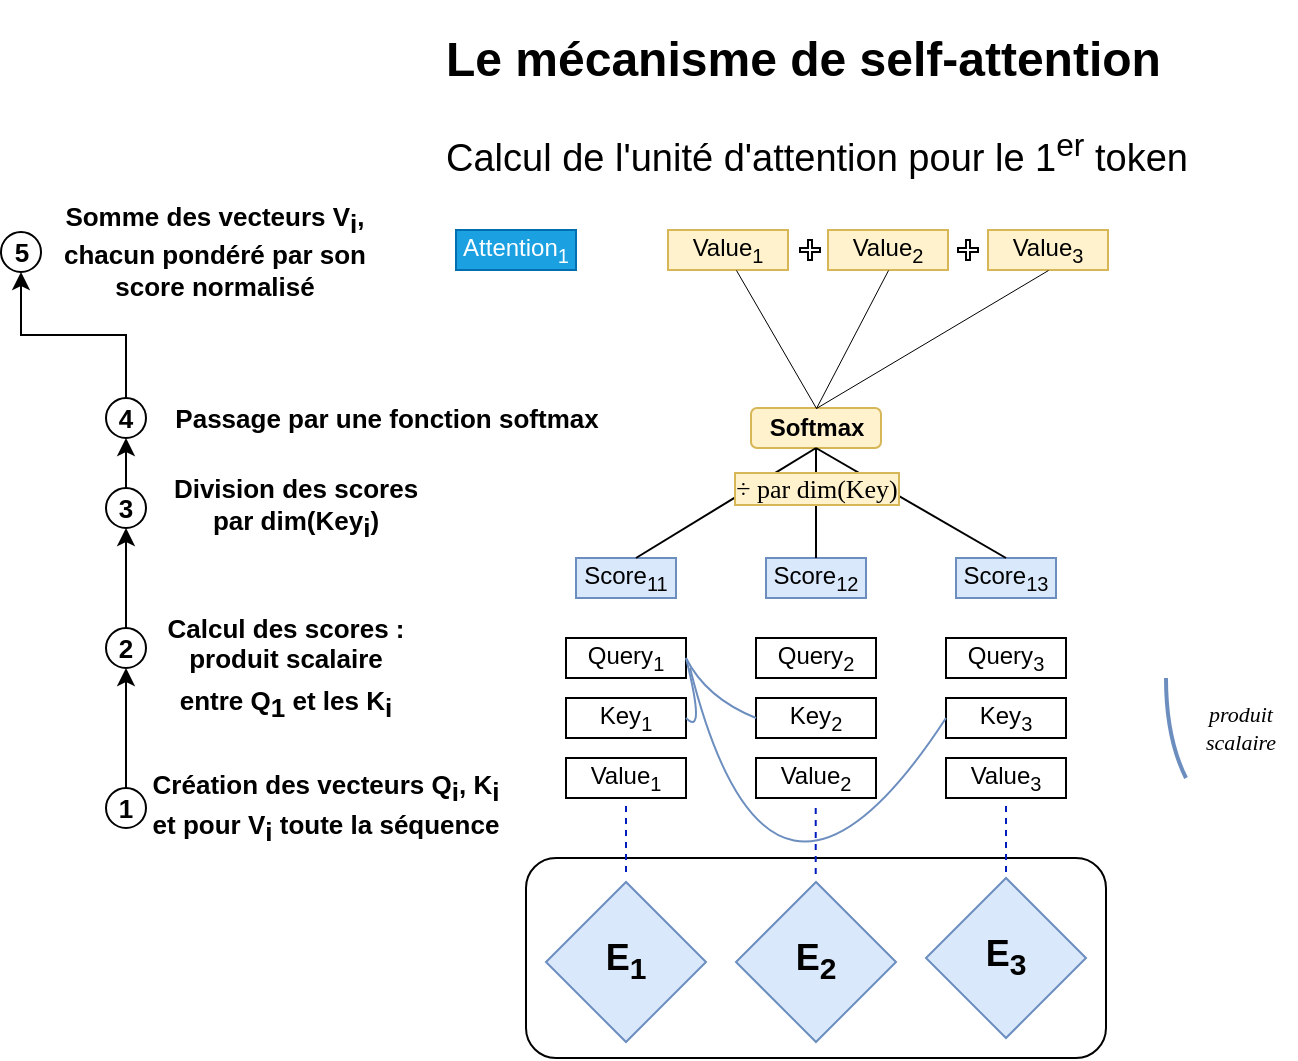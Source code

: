 <mxfile version="22.0.4" type="github">
  <diagram name="Page-1" id="s_K_Jd9jlDhBgt5PAwLs">
    <mxGraphModel dx="1682" dy="1714" grid="1" gridSize="10" guides="1" tooltips="1" connect="1" arrows="1" fold="1" page="1" pageScale="1" pageWidth="827" pageHeight="1169" math="0" shadow="0">
      <root>
        <mxCell id="0" />
        <mxCell id="1" parent="0" />
        <mxCell id="0n1geKt-CH7ygtrhN82R-22" value="" style="rounded=1;whiteSpace=wrap;html=1;fillColor=none;strokeWidth=1;" parent="1" vertex="1">
          <mxGeometry x="-130" y="280" width="290" height="100" as="geometry" />
        </mxCell>
        <mxCell id="0n1geKt-CH7ygtrhN82R-7" value="&lt;b&gt;&lt;font style=&quot;font-size: 18px;&quot;&gt;E&lt;sub&gt;3&lt;/sub&gt;&lt;/font&gt;&lt;/b&gt;" style="rhombus;whiteSpace=wrap;html=1;flipH=1;flipV=0;fillColor=#dae8fc;strokeColor=#6c8ebf;" parent="1" vertex="1">
          <mxGeometry x="70" y="290" width="80" height="80" as="geometry" />
        </mxCell>
        <mxCell id="0n1geKt-CH7ygtrhN82R-8" value="&lt;b&gt;&lt;font style=&quot;font-size: 18px;&quot;&gt;E&lt;sub&gt;1&lt;/sub&gt;&lt;/font&gt;&lt;/b&gt;" style="rhombus;whiteSpace=wrap;html=1;flipH=1;flipV=0;fillColor=#dae8fc;strokeColor=#6c8ebf;" parent="1" vertex="1">
          <mxGeometry x="-120" y="292" width="80" height="80" as="geometry" />
        </mxCell>
        <mxCell id="0n1geKt-CH7ygtrhN82R-9" value="&lt;b&gt;&lt;font style=&quot;font-size: 18px;&quot;&gt;E&lt;sub&gt;2&lt;/sub&gt;&lt;/font&gt;&lt;/b&gt;" style="rhombus;whiteSpace=wrap;html=1;flipH=1;flipV=0;fillColor=#dae8fc;strokeColor=#6c8ebf;" parent="1" vertex="1">
          <mxGeometry x="-25" y="292" width="80" height="80" as="geometry" />
        </mxCell>
        <mxCell id="DUlObbKQB28TVA2kBkXY-1" value="Value&lt;sub&gt;1&lt;/sub&gt;" style="rounded=0;whiteSpace=wrap;html=1;" parent="1" vertex="1">
          <mxGeometry x="-110" y="230" width="60" height="20" as="geometry" />
        </mxCell>
        <mxCell id="DUlObbKQB28TVA2kBkXY-4" value="Query&lt;sub&gt;1&lt;/sub&gt;" style="rounded=0;whiteSpace=wrap;html=1;" parent="1" vertex="1">
          <mxGeometry x="-110" y="170" width="60" height="20" as="geometry" />
        </mxCell>
        <mxCell id="DUlObbKQB28TVA2kBkXY-5" value="Key&lt;sub&gt;1&lt;/sub&gt;" style="rounded=0;whiteSpace=wrap;html=1;" parent="1" vertex="1">
          <mxGeometry x="-110" y="200" width="60" height="20" as="geometry" />
        </mxCell>
        <mxCell id="DUlObbKQB28TVA2kBkXY-30" value="Value&lt;sub&gt;3&lt;/sub&gt;" style="rounded=0;whiteSpace=wrap;html=1;" parent="1" vertex="1">
          <mxGeometry x="80" y="230" width="60" height="20" as="geometry" />
        </mxCell>
        <mxCell id="DUlObbKQB28TVA2kBkXY-31" value="Query&lt;sub&gt;3&lt;/sub&gt;" style="rounded=0;whiteSpace=wrap;html=1;" parent="1" vertex="1">
          <mxGeometry x="80" y="170" width="60" height="20" as="geometry" />
        </mxCell>
        <mxCell id="DUlObbKQB28TVA2kBkXY-32" value="Key&lt;sub&gt;3&lt;/sub&gt;" style="rounded=0;whiteSpace=wrap;html=1;" parent="1" vertex="1">
          <mxGeometry x="80" y="200" width="60" height="20" as="geometry" />
        </mxCell>
        <mxCell id="DUlObbKQB28TVA2kBkXY-33" value="Value&lt;sub&gt;2&lt;/sub&gt;" style="rounded=0;whiteSpace=wrap;html=1;" parent="1" vertex="1">
          <mxGeometry x="-15" y="230" width="60" height="20" as="geometry" />
        </mxCell>
        <mxCell id="DUlObbKQB28TVA2kBkXY-34" value="Query&lt;sub&gt;2&lt;/sub&gt;" style="rounded=0;whiteSpace=wrap;html=1;" parent="1" vertex="1">
          <mxGeometry x="-15" y="170" width="60" height="20" as="geometry" />
        </mxCell>
        <mxCell id="DUlObbKQB28TVA2kBkXY-35" value="Key&lt;sub&gt;2&lt;/sub&gt;" style="rounded=0;whiteSpace=wrap;html=1;" parent="1" vertex="1">
          <mxGeometry x="-15" y="200" width="60" height="20" as="geometry" />
        </mxCell>
        <mxCell id="DUlObbKQB28TVA2kBkXY-40" value="" style="endArrow=none;html=1;strokeColor=#6c8ebf;entryX=0;entryY=0.5;entryDx=0;entryDy=0;fillColor=#dae8fc;curved=1;" parent="1" target="DUlObbKQB28TVA2kBkXY-35" edge="1">
          <mxGeometry width="50" height="50" relative="1" as="geometry">
            <mxPoint x="-50" y="180" as="sourcePoint" />
            <mxPoint x="-20" y="210" as="targetPoint" />
            <Array as="points">
              <mxPoint x="-40" y="200" />
            </Array>
          </mxGeometry>
        </mxCell>
        <mxCell id="lgSE_r9nSHHeKoaKGLHU-2" value="" style="endArrow=none;html=1;curved=1;fillColor=#dae8fc;strokeColor=#6c8ebf;" parent="1" edge="1">
          <mxGeometry width="50" height="50" relative="1" as="geometry">
            <mxPoint x="-48" y="185" as="sourcePoint" />
            <mxPoint x="80" y="210" as="targetPoint" />
            <Array as="points">
              <mxPoint x="-8" y="345" />
            </Array>
          </mxGeometry>
        </mxCell>
        <mxCell id="lgSE_r9nSHHeKoaKGLHU-3" value="" style="endArrow=none;html=1;strokeColor=#6c8ebf;entryX=1;entryY=0.5;entryDx=0;entryDy=0;fillColor=#dae8fc;curved=1;" parent="1" target="DUlObbKQB28TVA2kBkXY-5" edge="1">
          <mxGeometry width="50" height="50" relative="1" as="geometry">
            <mxPoint x="-50" y="180" as="sourcePoint" />
            <mxPoint x="-5" y="220" as="targetPoint" />
            <Array as="points">
              <mxPoint x="-40" y="220" />
            </Array>
          </mxGeometry>
        </mxCell>
        <mxCell id="lgSE_r9nSHHeKoaKGLHU-5" value="Score&lt;sub&gt;11&lt;/sub&gt;" style="rounded=0;whiteSpace=wrap;html=1;fillColor=#dae8fc;strokeColor=#6c8ebf;" parent="1" vertex="1">
          <mxGeometry x="-105" y="130" width="50" height="20" as="geometry" />
        </mxCell>
        <mxCell id="lgSE_r9nSHHeKoaKGLHU-11" style="edgeStyle=orthogonalEdgeStyle;rounded=0;orthogonalLoop=1;jettySize=auto;html=1;entryX=0.5;entryY=1;entryDx=0;entryDy=0;fontSize=13;fontStyle=1" parent="1" source="lgSE_r9nSHHeKoaKGLHU-8" target="lgSE_r9nSHHeKoaKGLHU-12" edge="1">
          <mxGeometry relative="1" as="geometry">
            <mxPoint x="-330" y="255" as="targetPoint" />
          </mxGeometry>
        </mxCell>
        <mxCell id="lgSE_r9nSHHeKoaKGLHU-8" value="1" style="ellipse;whiteSpace=wrap;html=1;aspect=fixed;fillColor=default;fontSize=13;fontStyle=1" parent="1" vertex="1">
          <mxGeometry x="-340" y="245" width="20" height="20" as="geometry" />
        </mxCell>
        <mxCell id="lgSE_r9nSHHeKoaKGLHU-12" value="2" style="ellipse;whiteSpace=wrap;html=1;aspect=fixed;fillColor=default;fontSize=13;fontStyle=1" parent="1" vertex="1">
          <mxGeometry x="-340" y="165" width="20" height="20" as="geometry" />
        </mxCell>
        <mxCell id="lgSE_r9nSHHeKoaKGLHU-20" value="&lt;span style=&quot;font-size: 13px;&quot;&gt;Création des vecteurs Q&lt;sub style=&quot;font-size: 13px;&quot;&gt;i&lt;/sub&gt;, K&lt;sub style=&quot;font-size: 13px;&quot;&gt;i&lt;/sub&gt; et pour V&lt;sub style=&quot;font-size: 13px;&quot;&gt;i &lt;/sub&gt;toute la séquence&lt;/span&gt;" style="text;html=1;strokeColor=none;fillColor=none;align=center;verticalAlign=middle;whiteSpace=wrap;rounded=0;fontSize=13;fontStyle=1" parent="1" vertex="1">
          <mxGeometry x="-320" y="240" width="180" height="30" as="geometry" />
        </mxCell>
        <mxCell id="lgSE_r9nSHHeKoaKGLHU-22" value="&lt;font style=&quot;font-size: 13px;&quot;&gt;Calcul des scores : produit scalaire entre Q&lt;sub style=&quot;font-size: 13px;&quot;&gt;1&lt;/sub&gt;&lt;sup style=&quot;font-size: 13px;&quot;&gt; &lt;/sup&gt;et les K&lt;sub style=&quot;font-size: 13px;&quot;&gt;i&lt;br style=&quot;font-size: 13px;&quot;&gt;&lt;/sub&gt;&lt;/font&gt;" style="text;html=1;strokeColor=none;fillColor=none;align=center;verticalAlign=middle;whiteSpace=wrap;rounded=0;fontSize=13;fontStyle=1" parent="1" vertex="1">
          <mxGeometry x="-315" y="170" width="130" height="30" as="geometry" />
        </mxCell>
        <mxCell id="lgSE_r9nSHHeKoaKGLHU-31" value="" style="endArrow=none;html=1;rounded=0;fillColor=#dae8fc;strokeColor=#6c8ebf;" parent="1" edge="1">
          <mxGeometry width="50" height="50" relative="1" as="geometry">
            <mxPoint x="220" y="190" as="sourcePoint" />
            <mxPoint x="220" y="190" as="targetPoint" />
          </mxGeometry>
        </mxCell>
        <mxCell id="lgSE_r9nSHHeKoaKGLHU-41" value="&lt;font style=&quot;font-size: 13px;&quot;&gt;Passage par une fonction softmax&lt;/font&gt;" style="text;html=1;align=center;verticalAlign=middle;resizable=0;points=[];autosize=1;strokeColor=none;fillColor=none;fontSize=13;fontStyle=1" parent="1" vertex="1">
          <mxGeometry x="-320" y="45" width="240" height="30" as="geometry" />
        </mxCell>
        <mxCell id="lgSE_r9nSHHeKoaKGLHU-44" value="3" style="ellipse;whiteSpace=wrap;html=1;aspect=fixed;fillColor=default;fontSize=13;fontStyle=1" parent="1" vertex="1">
          <mxGeometry x="-340" y="95" width="20" height="20" as="geometry" />
        </mxCell>
        <mxCell id="lgSE_r9nSHHeKoaKGLHU-46" style="edgeStyle=orthogonalEdgeStyle;rounded=0;orthogonalLoop=1;jettySize=auto;html=1;exitX=0.5;exitY=0;exitDx=0;exitDy=0;entryX=0.5;entryY=1;entryDx=0;entryDy=0;fontSize=13;fontStyle=1" parent="1" source="lgSE_r9nSHHeKoaKGLHU-12" target="lgSE_r9nSHHeKoaKGLHU-44" edge="1">
          <mxGeometry relative="1" as="geometry">
            <mxPoint x="-330" y="115" as="targetPoint" />
          </mxGeometry>
        </mxCell>
        <mxCell id="6ZO2udJJN-d9VZEAZGv4-34" style="edgeStyle=orthogonalEdgeStyle;rounded=0;orthogonalLoop=1;jettySize=auto;html=1;exitX=0.5;exitY=0;exitDx=0;exitDy=0;entryX=0.5;entryY=1;entryDx=0;entryDy=0;fontSize=13;fontStyle=1" edge="1" parent="1" source="lgSE_r9nSHHeKoaKGLHU-47" target="6ZO2udJJN-d9VZEAZGv4-31">
          <mxGeometry relative="1" as="geometry" />
        </mxCell>
        <mxCell id="lgSE_r9nSHHeKoaKGLHU-47" value="4" style="ellipse;whiteSpace=wrap;html=1;aspect=fixed;fillColor=default;fontSize=13;fontStyle=1" parent="1" vertex="1">
          <mxGeometry x="-340" y="50" width="20" height="20" as="geometry" />
        </mxCell>
        <mxCell id="lgSE_r9nSHHeKoaKGLHU-52" value="&lt;b&gt;Softmax&lt;/b&gt;" style="rounded=1;whiteSpace=wrap;html=1;fillColor=#fff2cc;strokeColor=#d6b656;" parent="1" vertex="1">
          <mxGeometry x="-17.5" y="55" width="65" height="20" as="geometry" />
        </mxCell>
        <mxCell id="6M9040P56WHBxPbG71uC-1" value="Score&lt;sub&gt;12&lt;/sub&gt;" style="rounded=0;whiteSpace=wrap;html=1;fillColor=#dae8fc;strokeColor=#6c8ebf;" parent="1" vertex="1">
          <mxGeometry x="-10" y="130" width="50" height="20" as="geometry" />
        </mxCell>
        <mxCell id="6M9040P56WHBxPbG71uC-2" value="Score&lt;sub&gt;13&lt;/sub&gt;" style="rounded=0;whiteSpace=wrap;html=1;fillColor=#dae8fc;strokeColor=#6c8ebf;" parent="1" vertex="1">
          <mxGeometry x="85" y="130" width="50" height="20" as="geometry" />
        </mxCell>
        <mxCell id="6M9040P56WHBxPbG71uC-10" value="Value&lt;sub&gt;1&lt;/sub&gt;" style="rounded=0;whiteSpace=wrap;html=1;fillColor=#fff2cc;strokeColor=#d6b656;" parent="1" vertex="1">
          <mxGeometry x="-59" y="-34" width="60" height="20" as="geometry" />
        </mxCell>
        <mxCell id="6M9040P56WHBxPbG71uC-11" value="Value&lt;sub&gt;3&lt;/sub&gt;" style="rounded=0;whiteSpace=wrap;html=1;fillColor=#fff2cc;strokeColor=#d6b656;" parent="1" vertex="1">
          <mxGeometry x="101" y="-34" width="60" height="20" as="geometry" />
        </mxCell>
        <mxCell id="6M9040P56WHBxPbG71uC-12" value="Value&lt;sub&gt;2&lt;/sub&gt;" style="rounded=0;whiteSpace=wrap;html=1;fillColor=#fff2cc;strokeColor=#d6b656;" parent="1" vertex="1">
          <mxGeometry x="21" y="-34" width="60" height="20" as="geometry" />
        </mxCell>
        <mxCell id="6M9040P56WHBxPbG71uC-13" value="Attention&lt;sub&gt;1&lt;/sub&gt;" style="rounded=0;whiteSpace=wrap;html=1;fillColor=#1ba1e2;strokeColor=#006EAF;fontColor=#ffffff;" parent="1" vertex="1">
          <mxGeometry x="-165" y="-34" width="60" height="20" as="geometry" />
        </mxCell>
        <mxCell id="6ZO2udJJN-d9VZEAZGv4-1" value="" style="endArrow=none;dashed=1;html=1;rounded=0;fillColor=#0050ef;strokeColor=#001DBC;" edge="1" parent="1">
          <mxGeometry width="50" height="50" relative="1" as="geometry">
            <mxPoint x="-80" y="287" as="sourcePoint" />
            <mxPoint x="-80" y="252" as="targetPoint" />
          </mxGeometry>
        </mxCell>
        <mxCell id="6ZO2udJJN-d9VZEAZGv4-2" value="" style="endArrow=none;dashed=1;html=1;rounded=0;fillColor=#0050ef;strokeColor=#001DBC;" edge="1" parent="1">
          <mxGeometry width="50" height="50" relative="1" as="geometry">
            <mxPoint x="14.86" y="288" as="sourcePoint" />
            <mxPoint x="14.86" y="253" as="targetPoint" />
          </mxGeometry>
        </mxCell>
        <mxCell id="6ZO2udJJN-d9VZEAZGv4-3" value="" style="endArrow=none;dashed=1;html=1;rounded=0;fillColor=#0050ef;strokeColor=#001DBC;" edge="1" parent="1">
          <mxGeometry width="50" height="50" relative="1" as="geometry">
            <mxPoint x="110" y="287" as="sourcePoint" />
            <mxPoint x="110" y="252" as="targetPoint" />
          </mxGeometry>
        </mxCell>
        <mxCell id="6ZO2udJJN-d9VZEAZGv4-11" value="" style="endArrow=none;html=1;rounded=0;entryX=0.5;entryY=1;entryDx=0;entryDy=0;" edge="1" parent="1" target="lgSE_r9nSHHeKoaKGLHU-52">
          <mxGeometry width="50" height="50" relative="1" as="geometry">
            <mxPoint x="-75" y="130" as="sourcePoint" />
            <mxPoint x="-25" y="80" as="targetPoint" />
          </mxGeometry>
        </mxCell>
        <mxCell id="6ZO2udJJN-d9VZEAZGv4-12" value="" style="endArrow=none;html=1;rounded=0;entryX=0.5;entryY=1;entryDx=0;entryDy=0;" edge="1" parent="1" target="lgSE_r9nSHHeKoaKGLHU-52">
          <mxGeometry width="50" height="50" relative="1" as="geometry">
            <mxPoint x="110" y="130" as="sourcePoint" />
            <mxPoint x="168" y="85" as="targetPoint" />
          </mxGeometry>
        </mxCell>
        <mxCell id="6ZO2udJJN-d9VZEAZGv4-13" value="" style="endArrow=none;html=1;rounded=0;entryX=0.5;entryY=1;entryDx=0;entryDy=0;exitX=0.5;exitY=0;exitDx=0;exitDy=0;" edge="1" parent="1" source="6M9040P56WHBxPbG71uC-1" target="lgSE_r9nSHHeKoaKGLHU-52">
          <mxGeometry width="50" height="50" relative="1" as="geometry">
            <mxPoint x="-65" y="140" as="sourcePoint" />
            <mxPoint x="25" y="105" as="targetPoint" />
          </mxGeometry>
        </mxCell>
        <mxCell id="6ZO2udJJN-d9VZEAZGv4-14" value="&lt;font face=&quot;Bold700&quot; data-font-src=&quot;https://fonts.googleapis.com/css?family=Bold700&quot; style=&quot;font-size: 13px; background-color: rgb(255, 242, 204);&quot;&gt;÷ par dim(Key)&lt;/font&gt;" style="edgeLabel;html=1;align=center;verticalAlign=middle;resizable=0;points=[];labelBorderColor=#D6B656;" vertex="1" connectable="0" parent="6ZO2udJJN-d9VZEAZGv4-13">
          <mxGeometry x="-0.496" y="-1" relative="1" as="geometry">
            <mxPoint x="-1" y="-21" as="offset" />
          </mxGeometry>
        </mxCell>
        <mxCell id="6ZO2udJJN-d9VZEAZGv4-17" style="edgeStyle=orthogonalEdgeStyle;rounded=0;orthogonalLoop=1;jettySize=auto;html=1;exitX=0.5;exitY=0;exitDx=0;exitDy=0;fontSize=13;fontStyle=1" edge="1" parent="1" source="lgSE_r9nSHHeKoaKGLHU-44">
          <mxGeometry relative="1" as="geometry">
            <mxPoint x="-330" y="70" as="targetPoint" />
            <mxPoint x="-330.38" y="105" as="sourcePoint" />
          </mxGeometry>
        </mxCell>
        <mxCell id="6ZO2udJJN-d9VZEAZGv4-22" value="" style="endArrow=none;html=1;rounded=0;exitX=0.5;exitY=0;exitDx=0;exitDy=0;strokeWidth=0.5;" edge="1" parent="1" source="lgSE_r9nSHHeKoaKGLHU-52">
          <mxGeometry width="50" height="50" relative="1" as="geometry">
            <mxPoint x="10" y="50" as="sourcePoint" />
            <mxPoint x="-25" y="-14" as="targetPoint" />
          </mxGeometry>
        </mxCell>
        <mxCell id="6ZO2udJJN-d9VZEAZGv4-23" value="" style="endArrow=none;html=1;rounded=0;exitX=0.5;exitY=0;exitDx=0;exitDy=0;entryX=0.5;entryY=1;entryDx=0;entryDy=0;strokeWidth=0.5;" edge="1" parent="1" source="lgSE_r9nSHHeKoaKGLHU-52" target="6M9040P56WHBxPbG71uC-12">
          <mxGeometry width="50" height="50" relative="1" as="geometry">
            <mxPoint x="25" y="65" as="sourcePoint" />
            <mxPoint x="-15" y="-4" as="targetPoint" />
          </mxGeometry>
        </mxCell>
        <mxCell id="6ZO2udJJN-d9VZEAZGv4-24" value="" style="endArrow=none;html=1;rounded=0;exitX=0.5;exitY=0;exitDx=0;exitDy=0;entryX=0.5;entryY=1;entryDx=0;entryDy=0;strokeWidth=0.5;" edge="1" parent="1" source="lgSE_r9nSHHeKoaKGLHU-52" target="6M9040P56WHBxPbG71uC-11">
          <mxGeometry width="50" height="50" relative="1" as="geometry">
            <mxPoint x="80" y="69" as="sourcePoint" />
            <mxPoint x="116" as="targetPoint" />
          </mxGeometry>
        </mxCell>
        <mxCell id="6ZO2udJJN-d9VZEAZGv4-26" value="" style="shape=cross;whiteSpace=wrap;html=1;" vertex="1" parent="1">
          <mxGeometry x="7" y="-29" width="10" height="10" as="geometry" />
        </mxCell>
        <mxCell id="6ZO2udJJN-d9VZEAZGv4-30" value="" style="shape=cross;whiteSpace=wrap;html=1;" vertex="1" parent="1">
          <mxGeometry x="86" y="-29" width="10" height="10" as="geometry" />
        </mxCell>
        <mxCell id="6ZO2udJJN-d9VZEAZGv4-31" value="&lt;div style=&quot;font-size: 13px;&quot;&gt;5&lt;/div&gt;" style="ellipse;whiteSpace=wrap;html=1;aspect=fixed;fillColor=default;fontSize=13;fontStyle=1" vertex="1" parent="1">
          <mxGeometry x="-392.5" y="-33" width="20" height="20" as="geometry" />
        </mxCell>
        <mxCell id="6ZO2udJJN-d9VZEAZGv4-35" value="&lt;div style=&quot;font-size: 13px;&quot;&gt;&lt;font style=&quot;font-size: 13px;&quot;&gt;Somme des vecteurs V&lt;sub style=&quot;font-size: 13px;&quot;&gt;i&lt;/sub&gt;, chacun pondéré par son score normalisé&lt;br style=&quot;font-size: 13px;&quot;&gt;&lt;/font&gt;&lt;/div&gt;&lt;div style=&quot;font-size: 13px;&quot;&gt;&lt;font style=&quot;font-size: 13px;&quot;&gt;&lt;sub style=&quot;font-size: 13px;&quot;&gt;&lt;br style=&quot;font-size: 13px;&quot;&gt;&lt;/sub&gt;&lt;/font&gt;&lt;/div&gt; " style="text;html=1;strokeColor=none;fillColor=none;align=center;verticalAlign=middle;whiteSpace=wrap;rounded=0;fontSize=13;fontStyle=1" vertex="1" parent="1">
          <mxGeometry x="-372.5" y="-29" width="172.5" height="30" as="geometry" />
        </mxCell>
        <mxCell id="6ZO2udJJN-d9VZEAZGv4-37" value="" style="shape=image;html=1;verticalAlign=top;verticalLabelPosition=bottom;labelBackgroundColor=#ffffff;imageAspect=0;aspect=fixed;image=https://cdn2.iconfinder.com/data/icons/css-vol-2/24/math-equal-128.png" vertex="1" parent="1">
          <mxGeometry x="-89" y="-33" width="18" height="18" as="geometry" />
        </mxCell>
        <mxCell id="6ZO2udJJN-d9VZEAZGv4-38" value="" style="endArrow=none;html=1;strokeColor=#6c8ebf;fillColor=#dae8fc;curved=1;strokeWidth=2;" edge="1" parent="1">
          <mxGeometry width="50" height="50" relative="1" as="geometry">
            <mxPoint x="190" y="190" as="sourcePoint" />
            <mxPoint x="200" y="240" as="targetPoint" />
            <Array as="points">
              <mxPoint x="190" y="220" />
            </Array>
          </mxGeometry>
        </mxCell>
        <mxCell id="6ZO2udJJN-d9VZEAZGv4-40" value="&lt;h1&gt;Le mécanisme de self-attention &lt;br&gt;&lt;/h1&gt;&lt;p align=&quot;center&quot; style=&quot;font-size: 19px;&quot;&gt;Calcul de l&#39;unité d&#39;attention pour le 1&lt;sup&gt;er&lt;/sup&gt; token&lt;br&gt;&lt;/p&gt;" style="text;html=1;strokeColor=none;fillColor=none;spacing=5;spacingTop=-20;whiteSpace=wrap;overflow=hidden;rounded=0;" vertex="1" parent="1">
          <mxGeometry x="-175" y="-139" width="380" height="120" as="geometry" />
        </mxCell>
        <mxCell id="6ZO2udJJN-d9VZEAZGv4-42" value="&lt;b&gt;&lt;font style=&quot;font-size: 13px;&quot;&gt;Division des scores par dim(Key&lt;sub style=&quot;font-size: 13px;&quot;&gt;i&lt;/sub&gt;)&lt;/font&gt;&lt;/b&gt;" style="text;html=1;strokeColor=none;fillColor=none;align=center;verticalAlign=middle;whiteSpace=wrap;rounded=0;" vertex="1" parent="1">
          <mxGeometry x="-310" y="90" width="130" height="30" as="geometry" />
        </mxCell>
        <mxCell id="6ZO2udJJN-d9VZEAZGv4-44" value="&lt;div style=&quot;font-size: 11px;&quot; align=&quot;center&quot;&gt;&lt;font data-font-src=&quot;https://fonts.googleapis.com/css?family=Bold700&quot; face=&quot;Bold700&quot;&gt;&lt;i&gt;&lt;font size=&quot;1&quot;&gt;&lt;font style=&quot;font-size: 11px;&quot;&gt;produit scalaire&lt;/font&gt;&lt;/font&gt;&lt;/i&gt;&lt;/font&gt;&lt;/div&gt;" style="text;html=1;strokeColor=none;fillColor=none;align=center;verticalAlign=middle;whiteSpace=wrap;rounded=0;" vertex="1" parent="1">
          <mxGeometry x="200" y="200" width="55" height="30" as="geometry" />
        </mxCell>
      </root>
    </mxGraphModel>
  </diagram>
</mxfile>

